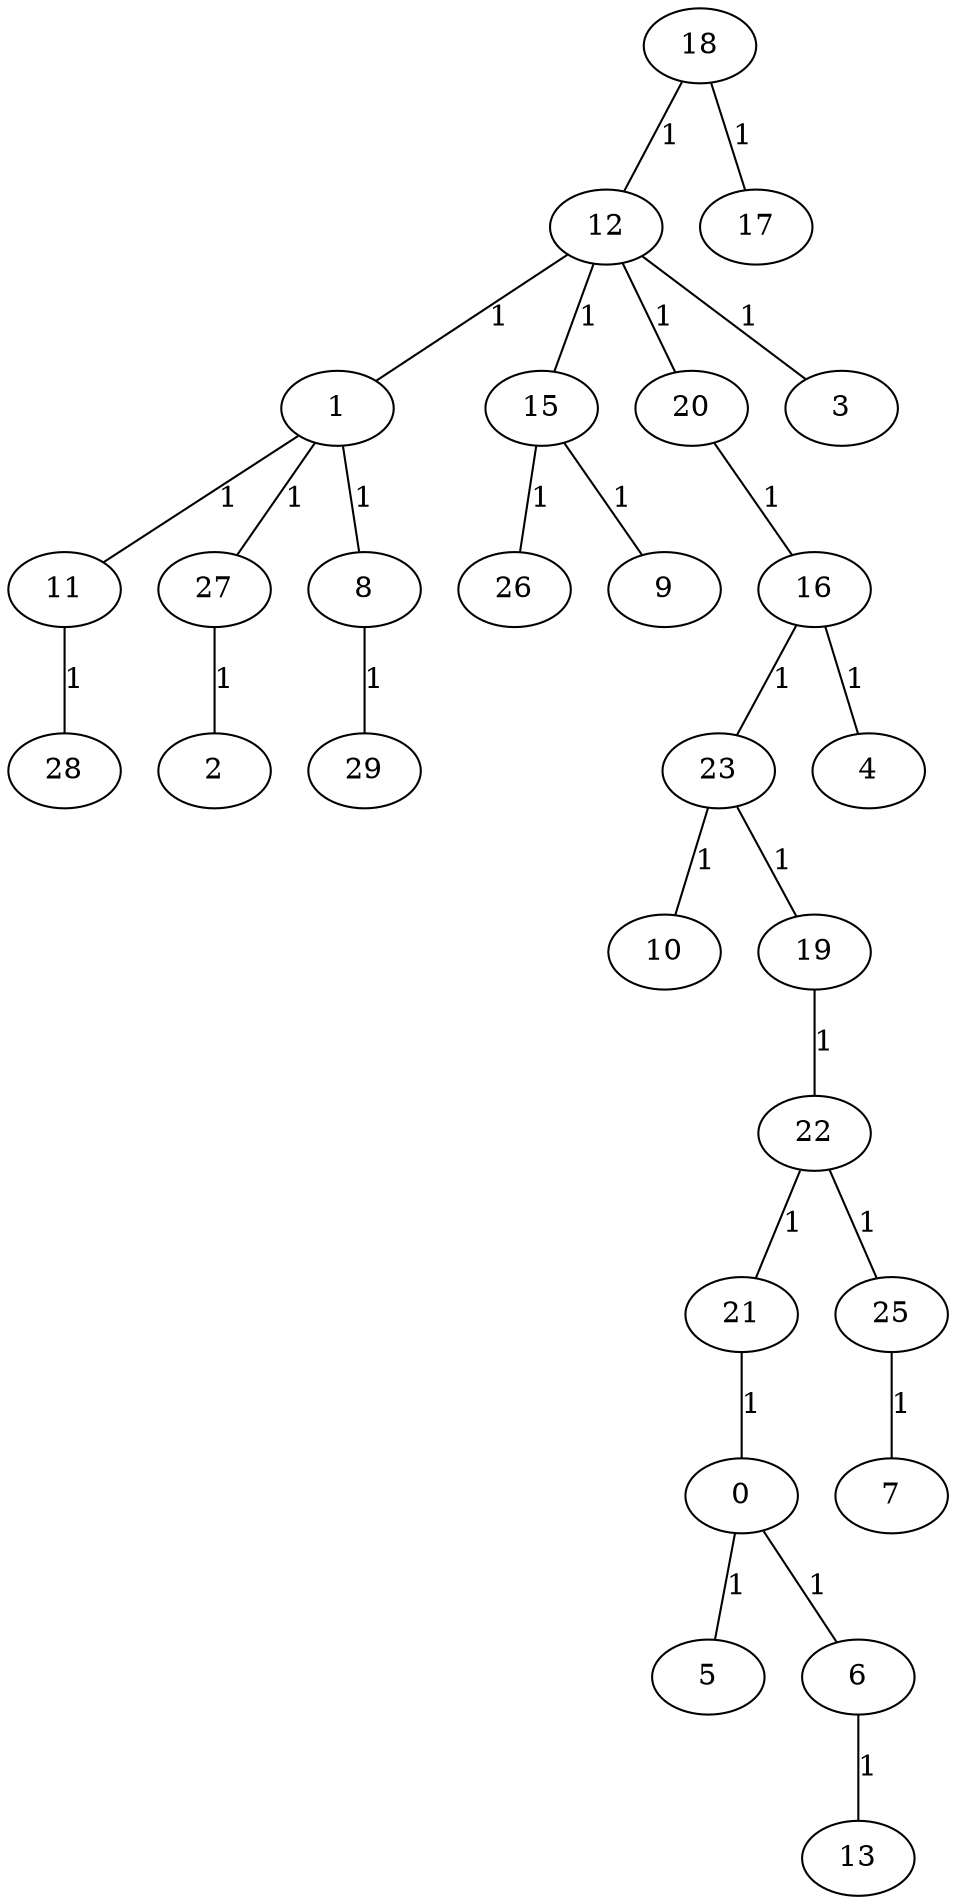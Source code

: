 graph G {
  "0";
  "1";
  "10";
  "11";
  "12";
  "13";
  "15";
  "16";
  "17";
  "18";
  "19";
  "2";
  "20";
  "21";
  "22";
  "23";
  "25";
  "26";
  "27";
  "28";
  "29";
  "3";
  "4";
  "5";
  "6";
  "7";
  "8";
  "9";
  "18" -- "12" [label="1"];
  "12" -- "1" [label="1"];
  "1" -- "11" [label="1"];
  "1" -- "27" [label="1"];
  "1" -- "8" [label="1"];
  "11" -- "28" [label="1"];
  "12" -- "15" [label="1"];
  "12" -- "20" [label="1"];
  "12" -- "3" [label="1"];
  "15" -- "26" [label="1"];
  "15" -- "9" [label="1"];
  "18" -- "17" [label="1"];
  "20" -- "16" [label="1"];
  "16" -- "23" [label="1"];
  "16" -- "4" [label="1"];
  "23" -- "10" [label="1"];
  "23" -- "19" [label="1"];
  "19" -- "22" [label="1"];
  "22" -- "21" [label="1"];
  "21" -- "0" [label="1"];
  "0" -- "5" [label="1"];
  "0" -- "6" [label="1"];
  "22" -- "25" [label="1"];
  "25" -- "7" [label="1"];
  "27" -- "2" [label="1"];
  "6" -- "13" [label="1"];
  "8" -- "29" [label="1"];
}
